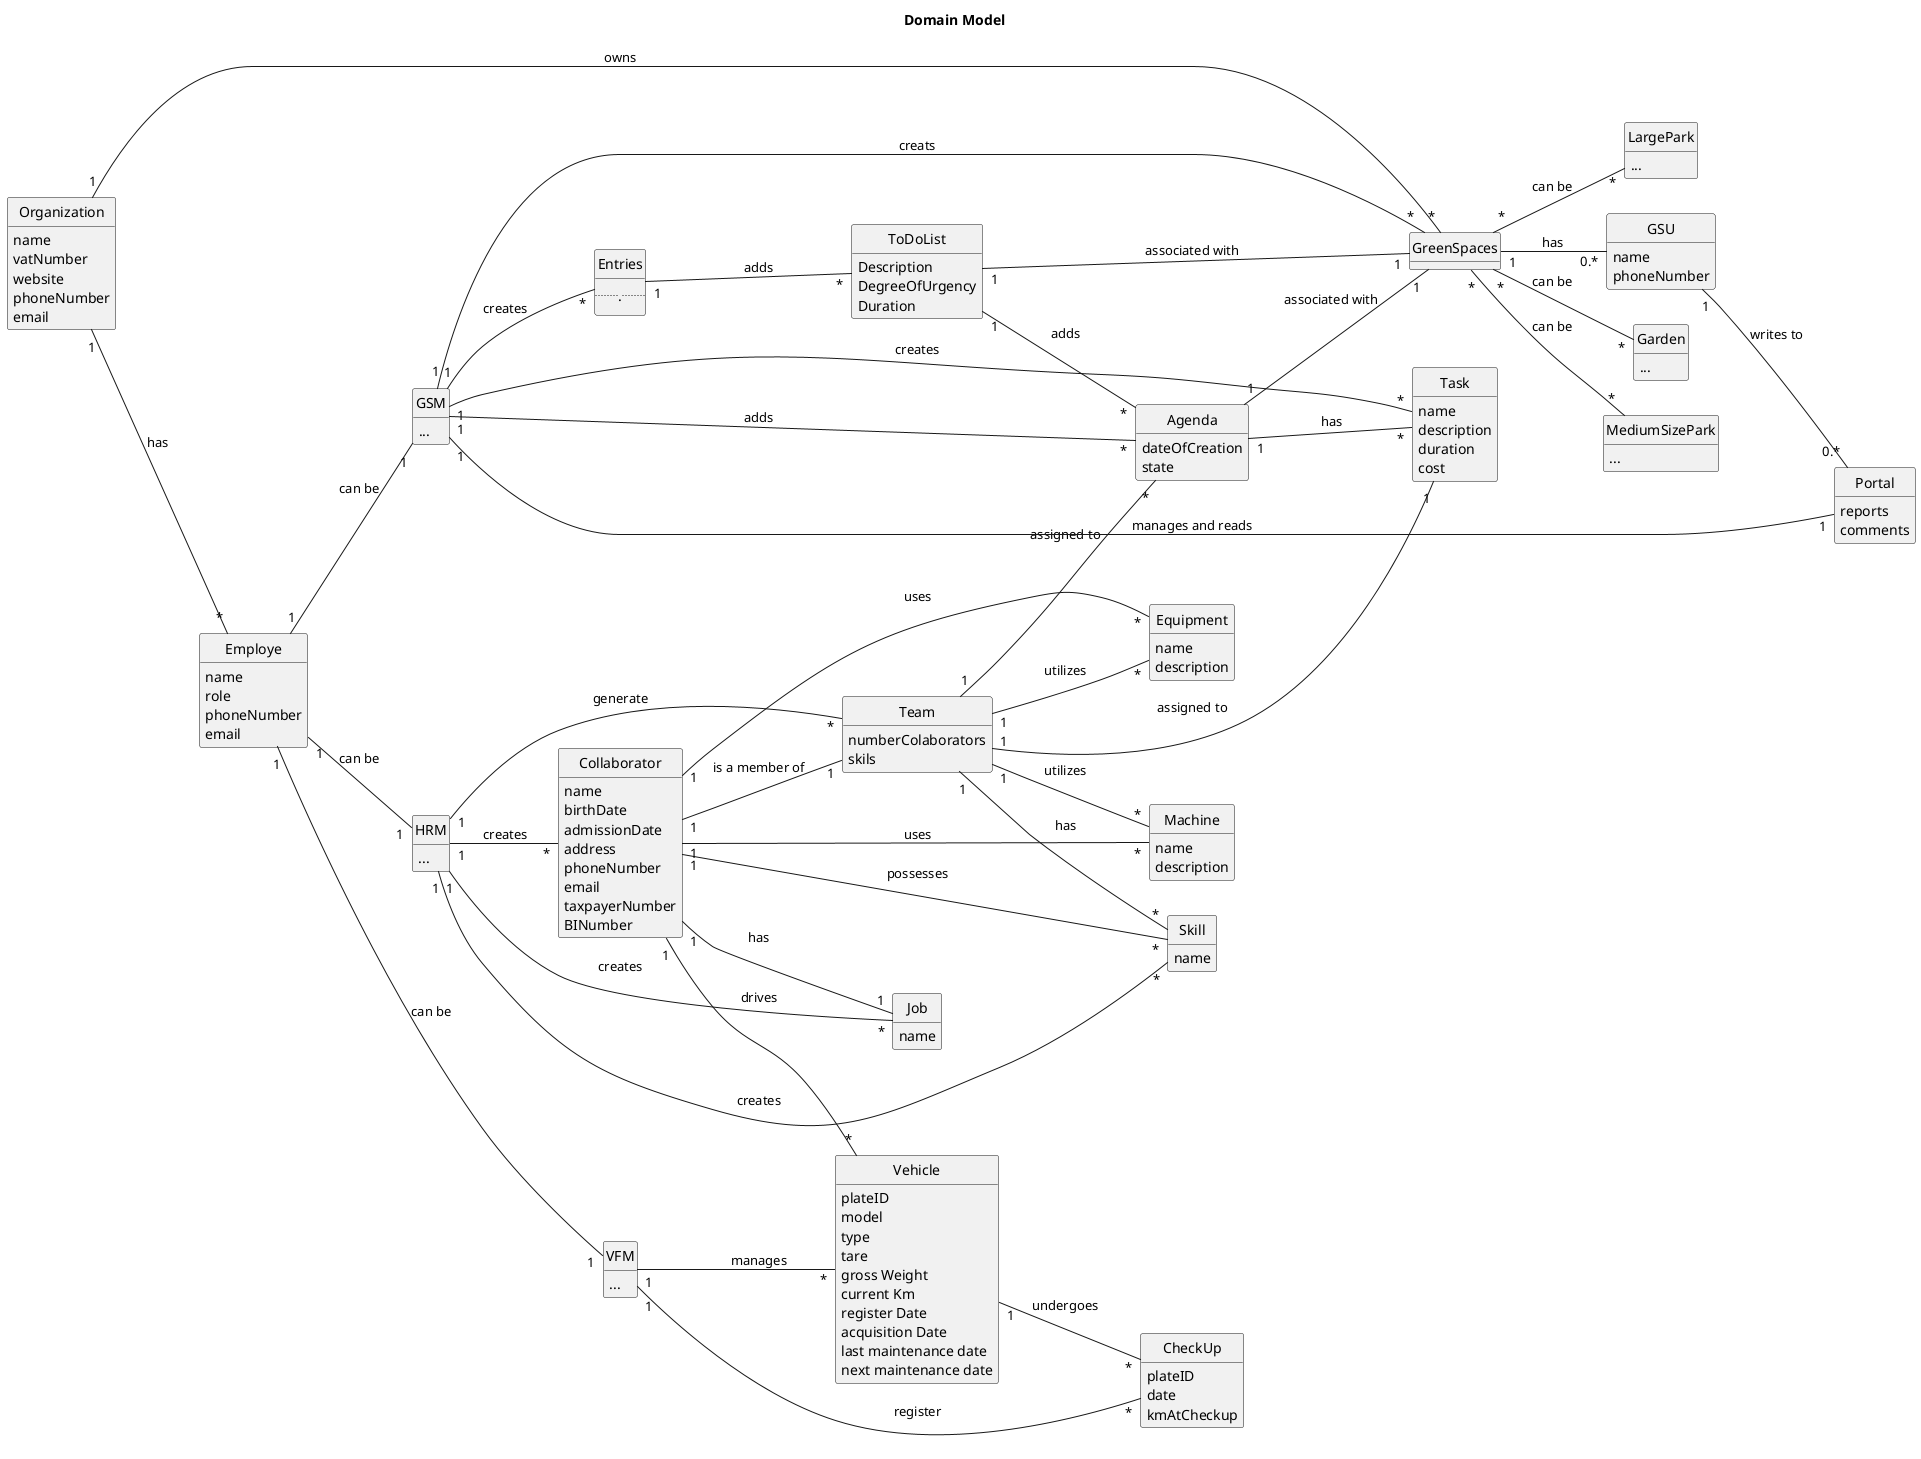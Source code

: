 @startuml
skinparam monochrome true
skinparam packageStyle rectangle
skinparam shadowing false
skinparam classAttributeIconSize 0
hide circle
hide methods

title Domain Model

left to right direction

class Organization {
    name
    vatNumber
    website
    phoneNumber
    email
}

class Employe {
    name
    role
    phoneNumber
    email
}

class HRM {
    ...
}

class VFM {
    ...
}

class GSM {
    ...
}

class GSU {
     name
     phoneNumber
}

class Collaborator {
    name
    birthDate
    admissionDate
    address
    phoneNumber
    email
    taxpayerNumber
    BINumber
}

class Garden {
    ...
}

class MediumSizePark {
    ...
}

class LargePark {
    ...
}

class GreenSpaces {
}

class Task {
    name
    description
    duration
    cost
}

class Agenda {
    dateOfCreation
    state
}

class Vehicle {
    plateID
    model
    type
    tare
        gross Weight
        current Km
         register Date
         acquisition Date
         maintenance/Checkup Frequency (in Kms)
         last maintenance date
         next maintenance date
}

class Machine {
    name
    description
}

class Equipment {
    name
    description
}

class Portal {
    reports
    comments
}

class CheckUp {
    plateID
    date
    kmAtCheckup
}

class Job {
    name
}

class Team {
    numberColaborators
    skils
}

class Skill {
    name
}

class ToDoList{
    Description
    DegreeOfUrgency
    Duration
}
class Entries{
.....
}




Organization "1" -- "*" Employe : has
Organization "1" -- "*" GreenSpaces : owns

GSM "1" -- "*" Task : creates
GSM "1" -- "*" Entries : creates
Entries "1" -- "*" ToDoList : adds

Employe "1" -- "1" GSM : can be
Employe "1" -- "1" HRM : can be
Employe "1" -- "1" VFM : can be

HRM "1" -- "*" Collaborator : creates
HRM "1" -- "*" Team : generate
HRM "1" -- "*" Job : creates
HRM "1" -- "*" Skill : creates

Collaborator "1" -- "1" Job : has
Collaborator "1" -- "1" Team : is a member of
Collaborator "1" -- "*" Skill : possesses
Collaborator "1" -- "*" Vehicle : drives
Collaborator "1" -- "*" Machine : uses
Collaborator "1" -- "*" Equipment : uses

Team "1" -- "*" Skill : has
Team "1" -- "*" Machine : utilizes
Team "1" -- "*" Equipment : utilizes
Team "1" -- "*" Agenda : assigned to


Agenda "1" -- "*" Task : has

GSU "1" -- "0.*" Portal : writes to

GreenSpaces "*" -- "*" Garden : can be
GreenSpaces "*" -- "*" MediumSizePark : can be
GreenSpaces "*" -- "*" LargePark : can be
GreenSpaces "1" -- "0.*" GSU : has

ToDoList "1" -- "1" GreenSpaces : associated with
Agenda "1" -- "1" GreenSpaces : associated with
ToDoList "1" -- "*" Agenda : adds

VFM "1" -- "*" CheckUp: register
VFM "1" -- "*" Vehicle: manages

GSM "1" -- "1" Portal: manages and reads
GSM "1" -- "*" GreenSpaces: creats
GSM "1" -- "*" Agenda: adds

Vehicle "1" -- "*" CheckUp : undergoes

Task "1" -- "1" Team : assigned to


@enduml
